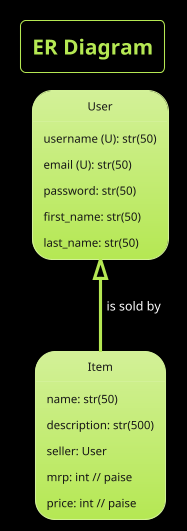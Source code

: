 @startuml 1

    !theme hacker
    skinparam BackgroundColor black
    title "ER Diagram"

    object User {
        username (U): str(50)
        email (U): str(50)
        password: str(50)
        first_name: str(50)
        last_name: str(50)
    }

    object Item {
        name: str(50)
        description: str(500)
        seller: User
        mrp: int // paise
        price: int // paise
    }

    User <|-- Item : is sold by

@enduml

@startuml 2

    !theme hacker
    skinparam BackgroundColor black
    title "Sequence Diagram"

    actor User
    participant urls
    participant users.urls
    participant users.views.post
    database "User DB"

    == post /users ==
    User             ->  urls             : post /users
    urls             ->  users.urls       : post /
    users.urls       ->  users.views.post : post /
    users.views.post ->  "User DB"        : INSERT
    users.views.post <-- "User DB"        : SUCCESS
    User             <-- users.views.post : 201 Created
@enduml

@startuml 3

    !theme hacker
    skinparam BackgroundColor black
    title "Sequence Diagram"

    actor User
    participant urls
    participant auths.urls
    participant auths.views.post
    database Session

    == post /auths ==
    User             ->  urls             : post /auths
    urls             ->  auths.urls       : post /
    auths.urls       ->  auths.views.post : post /
    auths.views.post ->  Session          : INSERT
    auths.views.post <-- Session          : SUCCESS
    User             <-- auths.views.post : 200 OK
@enduml

@startuml 4

    !theme hacker
    skinparam BackgroundColor black
    title "Sequence Diagram"

    actor User
    participant urls
    participant items.urls
    participant items.views.post
    database Item

    == post /items ==
    User             ->  urls             : post /items
    urls             ->  items.urls       : post /
    items.urls       ->  items.views.post : post /
    items.views.post ->  Item             : INSERT
    items.views.post <-- Item             : SUCCESS
    User             <-- items.views.post : 200 OK
@enduml
